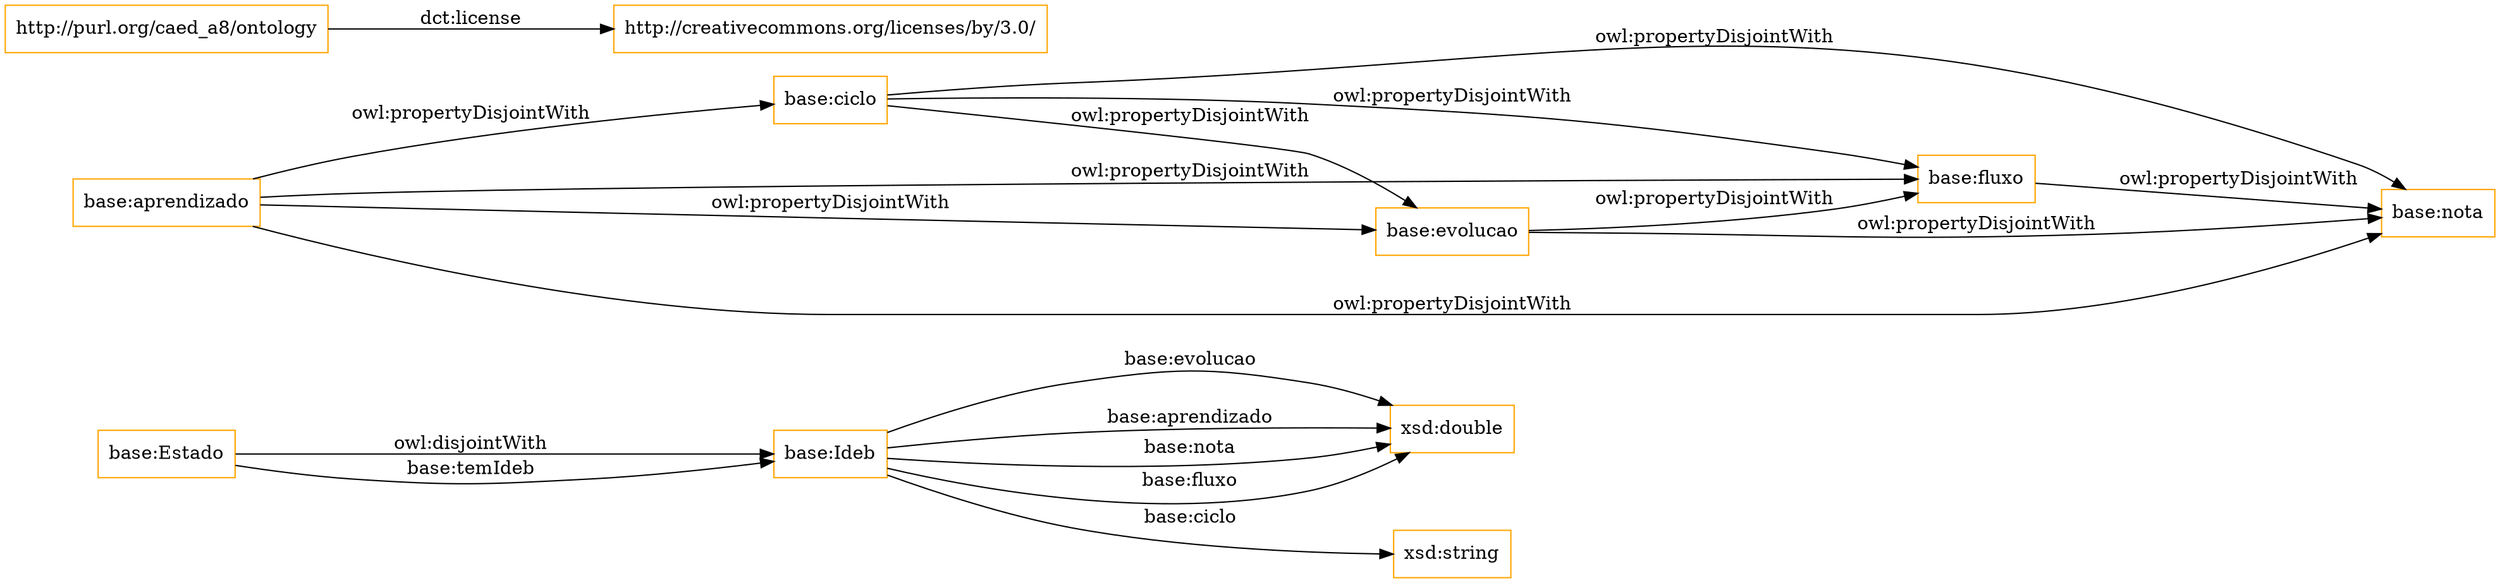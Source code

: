 digraph ar2dtool_diagram { 
rankdir=LR;
size="1501"
node [shape = rectangle, color="orange"]; "base:Ideb" "base:Estado" ; /*classes style*/
	"base:ciclo" -> "base:nota" [ label = "owl:propertyDisjointWith" ];
	"base:ciclo" -> "base:fluxo" [ label = "owl:propertyDisjointWith" ];
	"base:ciclo" -> "base:evolucao" [ label = "owl:propertyDisjointWith" ];
	"base:fluxo" -> "base:nota" [ label = "owl:propertyDisjointWith" ];
	"http://purl.org/caed_a8/ontology" -> "http://creativecommons.org/licenses/by/3.0/" [ label = "dct:license" ];
	"base:Estado" -> "base:Ideb" [ label = "owl:disjointWith" ];
	"base:evolucao" -> "base:nota" [ label = "owl:propertyDisjointWith" ];
	"base:evolucao" -> "base:fluxo" [ label = "owl:propertyDisjointWith" ];
	"base:aprendizado" -> "base:nota" [ label = "owl:propertyDisjointWith" ];
	"base:aprendizado" -> "base:fluxo" [ label = "owl:propertyDisjointWith" ];
	"base:aprendizado" -> "base:evolucao" [ label = "owl:propertyDisjointWith" ];
	"base:aprendizado" -> "base:ciclo" [ label = "owl:propertyDisjointWith" ];
	"base:Ideb" -> "xsd:double" [ label = "base:evolucao" ];
	"base:Ideb" -> "xsd:double" [ label = "base:aprendizado" ];
	"base:Estado" -> "base:Ideb" [ label = "base:temIdeb" ];
	"base:Ideb" -> "xsd:double" [ label = "base:nota" ];
	"base:Ideb" -> "xsd:string" [ label = "base:ciclo" ];
	"base:Ideb" -> "xsd:double" [ label = "base:fluxo" ];

}

